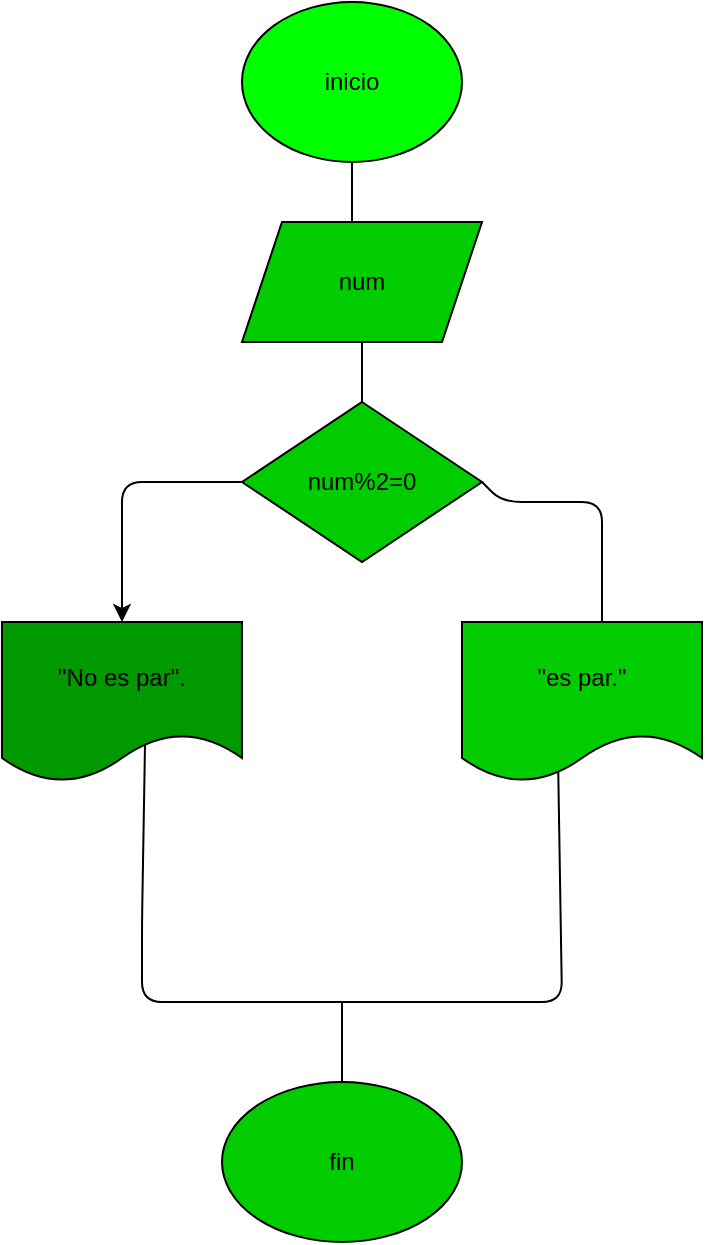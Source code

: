 <mxfile>
    <diagram id="zmIfjD_bW19FaZOOcWHy" name="Página-1">
        <mxGraphModel dx="1415" dy="348" grid="1" gridSize="10" guides="1" tooltips="1" connect="1" arrows="1" fold="1" page="1" pageScale="1" pageWidth="827" pageHeight="1169" math="0" shadow="0">
            <root>
                <mxCell id="0"/>
                <mxCell id="1" parent="0"/>
                <mxCell id="3" style="edgeStyle=none;html=1;" parent="1" source="2" edge="1">
                    <mxGeometry relative="1" as="geometry">
                        <mxPoint x="165" y="150" as="targetPoint"/>
                    </mxGeometry>
                </mxCell>
                <mxCell id="2" value="inicio" style="ellipse;whiteSpace=wrap;html=1;fillColor=#00FF00;" parent="1" vertex="1">
                    <mxGeometry x="110" y="30" width="110" height="80" as="geometry"/>
                </mxCell>
                <mxCell id="5" style="edgeStyle=none;html=1;" parent="1" source="4" edge="1">
                    <mxGeometry relative="1" as="geometry">
                        <mxPoint x="170" y="250" as="targetPoint"/>
                    </mxGeometry>
                </mxCell>
                <mxCell id="4" value="num" style="shape=parallelogram;perimeter=parallelogramPerimeter;whiteSpace=wrap;html=1;fixedSize=1;fillColor=#00CC00;" parent="1" vertex="1">
                    <mxGeometry x="110" y="140" width="120" height="60" as="geometry"/>
                </mxCell>
                <mxCell id="11" style="edgeStyle=none;html=1;exitX=0;exitY=0.5;exitDx=0;exitDy=0;entryX=0.5;entryY=0;entryDx=0;entryDy=0;" parent="1" source="7" target="8" edge="1">
                    <mxGeometry relative="1" as="geometry">
                        <Array as="points">
                            <mxPoint x="50" y="270"/>
                        </Array>
                    </mxGeometry>
                </mxCell>
                <mxCell id="12" style="edgeStyle=none;html=1;exitX=1;exitY=0.5;exitDx=0;exitDy=0;" parent="1" source="7" edge="1">
                    <mxGeometry relative="1" as="geometry">
                        <mxPoint x="290" y="350" as="targetPoint"/>
                        <Array as="points">
                            <mxPoint x="240" y="280"/>
                            <mxPoint x="290" y="280"/>
                        </Array>
                    </mxGeometry>
                </mxCell>
                <mxCell id="7" value="num%2=0" style="rhombus;whiteSpace=wrap;html=1;fillColor=#00CC00;" parent="1" vertex="1">
                    <mxGeometry x="110" y="230" width="120" height="80" as="geometry"/>
                </mxCell>
                <mxCell id="14" style="edgeStyle=none;html=1;exitX=0.596;exitY=0.752;exitDx=0;exitDy=0;exitPerimeter=0;endArrow=none;endFill=0;" parent="1" source="8" edge="1">
                    <mxGeometry relative="1" as="geometry">
                        <mxPoint x="160" y="530" as="targetPoint"/>
                        <Array as="points">
                            <mxPoint x="60" y="490"/>
                            <mxPoint x="60" y="530"/>
                        </Array>
                    </mxGeometry>
                </mxCell>
                <mxCell id="8" value="&quot;No es par&quot;." style="shape=document;whiteSpace=wrap;html=1;boundedLbl=1;fillColor=#009900;" parent="1" vertex="1">
                    <mxGeometry x="-10" y="340" width="120" height="80" as="geometry"/>
                </mxCell>
                <mxCell id="15" style="edgeStyle=none;html=1;exitX=0.401;exitY=0.929;exitDx=0;exitDy=0;exitPerimeter=0;endArrow=none;endFill=0;" parent="1" source="9" edge="1">
                    <mxGeometry relative="1" as="geometry">
                        <mxPoint x="160" y="530" as="targetPoint"/>
                        <mxPoint x="270" y="410" as="sourcePoint"/>
                        <Array as="points">
                            <mxPoint x="270" y="530"/>
                        </Array>
                    </mxGeometry>
                </mxCell>
                <mxCell id="9" value="&quot;es par.&quot;" style="shape=document;whiteSpace=wrap;html=1;boundedLbl=1;fillColor=#00CC00;" parent="1" vertex="1">
                    <mxGeometry x="220" y="340" width="120" height="80" as="geometry"/>
                </mxCell>
                <mxCell id="17" style="edgeStyle=none;html=1;endArrow=none;endFill=0;" edge="1" parent="1" source="16">
                    <mxGeometry relative="1" as="geometry">
                        <mxPoint x="160" y="530" as="targetPoint"/>
                    </mxGeometry>
                </mxCell>
                <mxCell id="16" value="fin" style="ellipse;whiteSpace=wrap;html=1;fillColor=#00CC00;" parent="1" vertex="1">
                    <mxGeometry x="100" y="570" width="120" height="80" as="geometry"/>
                </mxCell>
            </root>
        </mxGraphModel>
    </diagram>
</mxfile>